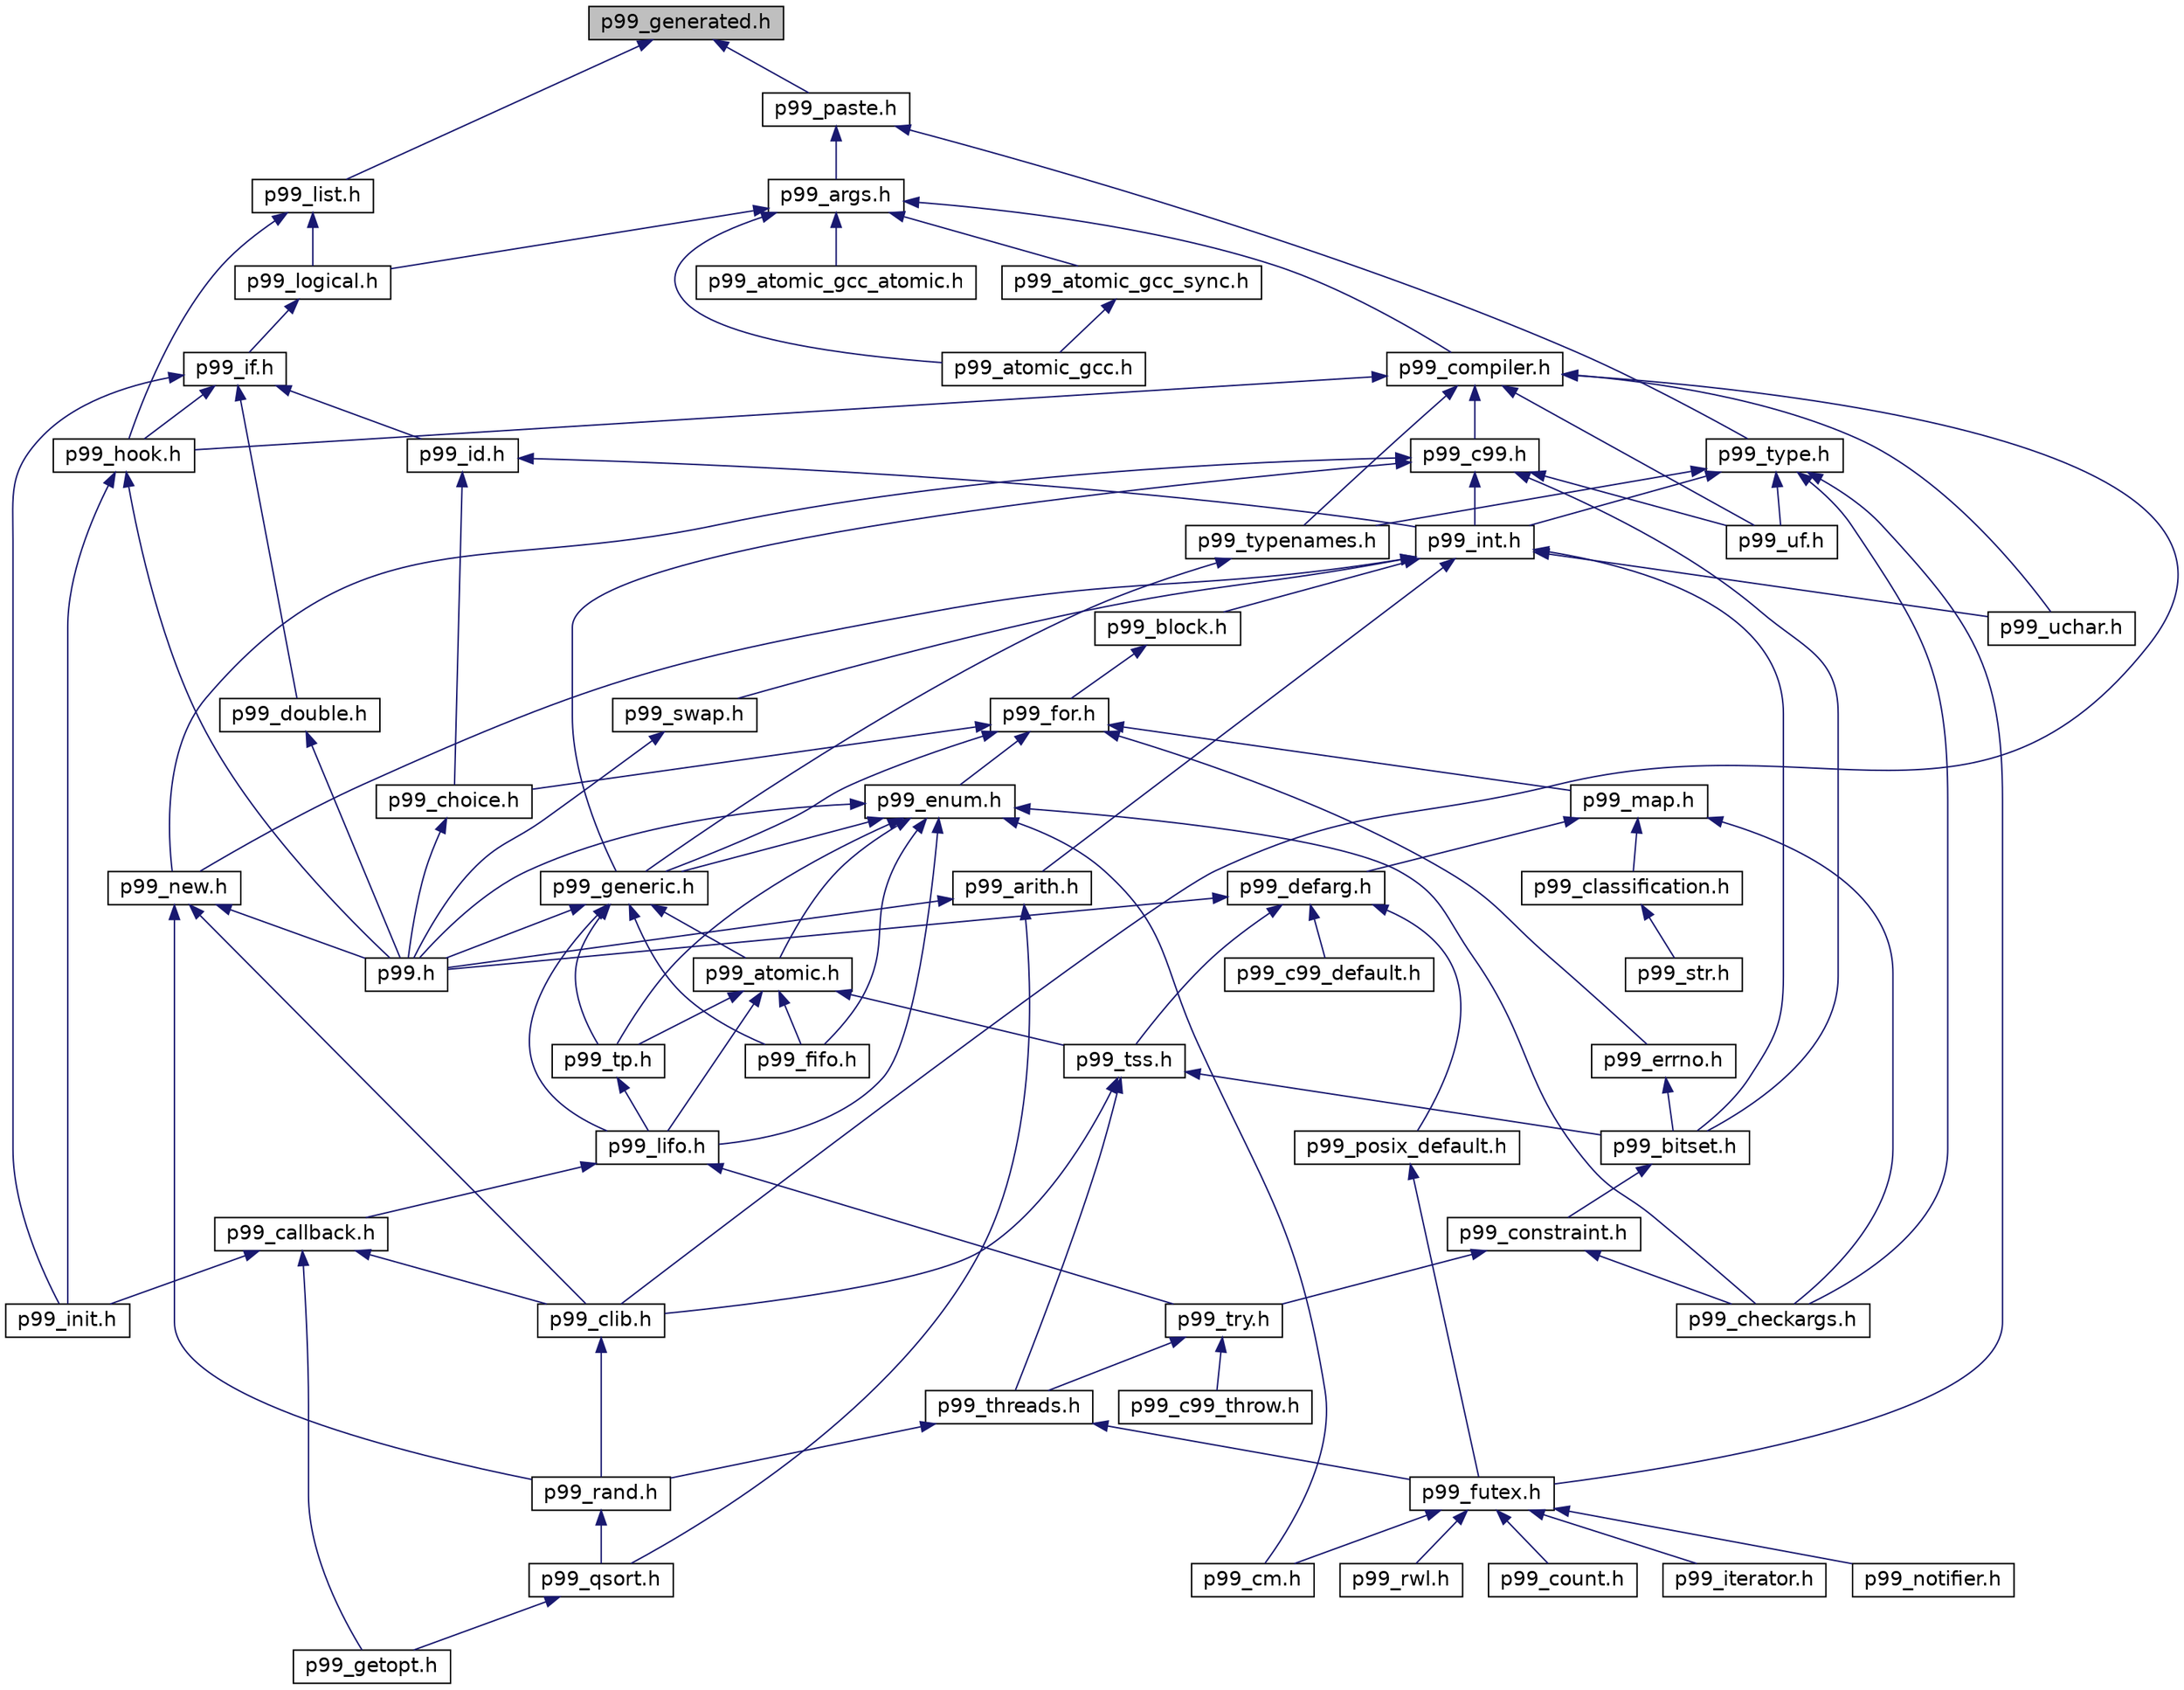 digraph "p99_generated.h"
{
 // LATEX_PDF_SIZE
  edge [fontname="Helvetica",fontsize="14",labelfontname="Helvetica",labelfontsize="14"];
  node [fontname="Helvetica",fontsize="14",shape=record];
  Node1 [label="p99_generated.h",height=0.2,width=0.4,color="black", fillcolor="grey75", style="filled", fontcolor="black",tooltip="automatically generated macros to handle variadic macros."];
  Node1 -> Node2 [dir="back",color="midnightblue",fontsize="14",style="solid",fontname="Helvetica"];
  Node2 [label="p99_paste.h",height=0.2,width=0.4,color="black", fillcolor="white", style="filled",URL="$p99__paste_8h.html",tooltip="macros that paste tokens in a predictable way"];
  Node2 -> Node3 [dir="back",color="midnightblue",fontsize="14",style="solid",fontname="Helvetica"];
  Node3 [label="p99_args.h",height=0.2,width=0.4,color="black", fillcolor="white", style="filled",URL="$p99__args_8h.html",tooltip="Providing macros that handle variadic macro argument lists."];
  Node3 -> Node4 [dir="back",color="midnightblue",fontsize="14",style="solid",fontname="Helvetica"];
  Node4 [label="p99_logical.h",height=0.2,width=0.4,color="black", fillcolor="white", style="filled",URL="$p99__logical_8h.html",tooltip="macros to handle Boolean conditions at compile time."];
  Node4 -> Node5 [dir="back",color="midnightblue",fontsize="14",style="solid",fontname="Helvetica"];
  Node5 [label="p99_if.h",height=0.2,width=0.4,color="black", fillcolor="white", style="filled",URL="$p99__if_8h.html",tooltip="preprocessor conditionals to use inside macros"];
  Node5 -> Node6 [dir="back",color="midnightblue",fontsize="14",style="solid",fontname="Helvetica"];
  Node6 [label="p99_id.h",height=0.2,width=0.4,color="black", fillcolor="white", style="filled",URL="$p99__id_8h.html",tooltip="Implement a simple FILEID that changes each time this file is included somewhere."];
  Node6 -> Node7 [dir="back",color="midnightblue",fontsize="14",style="solid",fontname="Helvetica"];
  Node7 [label="p99_choice.h",height=0.2,width=0.4,color="black", fillcolor="white", style="filled",URL="$p99__choice_8h.html",tooltip="Choice macros that implement ‘static inline’ table lookup."];
  Node7 -> Node8 [dir="back",color="midnightblue",fontsize="14",style="solid",fontname="Helvetica"];
  Node8 [label="p99.h",height=0.2,width=0.4,color="black", fillcolor="white", style="filled",URL="$p99_8h.html",tooltip="Use this to include all of P99."];
  Node6 -> Node9 [dir="back",color="midnightblue",fontsize="14",style="solid",fontname="Helvetica"];
  Node9 [label="p99_int.h",height=0.2,width=0.4,color="black", fillcolor="white", style="filled",URL="$p99__int_8h.html",tooltip="Macros handling integer types and initialization."];
  Node9 -> Node10 [dir="back",color="midnightblue",fontsize="14",style="solid",fontname="Helvetica"];
  Node10 [label="p99_block.h",height=0.2,width=0.4,color="black", fillcolor="white", style="filled",URL="$p99__block_8h.html",tooltip="Macros that implement controlling blocks."];
  Node10 -> Node11 [dir="back",color="midnightblue",fontsize="14",style="solid",fontname="Helvetica"];
  Node11 [label="p99_for.h",height=0.2,width=0.4,color="black", fillcolor="white", style="filled",URL="$p99__for_8h.html",tooltip="A preprocessor for loop implementation and some derived list handling macros."];
  Node11 -> Node7 [dir="back",color="midnightblue",fontsize="14",style="solid",fontname="Helvetica"];
  Node11 -> Node12 [dir="back",color="midnightblue",fontsize="14",style="solid",fontname="Helvetica"];
  Node12 [label="p99_map.h",height=0.2,width=0.4,color="black", fillcolor="white", style="filled",URL="$p99__map_8h.html",tooltip="macros to produce lists of statements or declarations."];
  Node12 -> Node13 [dir="back",color="midnightblue",fontsize="14",style="solid",fontname="Helvetica"];
  Node13 [label="p99_defarg.h",height=0.2,width=0.4,color="black", fillcolor="white", style="filled",URL="$p99__defarg_8h.html",tooltip="Macros for default arguments to functions."];
  Node13 -> Node8 [dir="back",color="midnightblue",fontsize="14",style="solid",fontname="Helvetica"];
  Node13 -> Node14 [dir="back",color="midnightblue",fontsize="14",style="solid",fontname="Helvetica"];
  Node14 [label="p99_tss.h",height=0.2,width=0.4,color="black", fillcolor="white", style="filled",URL="$p99__tss_8h.html",tooltip=" "];
  Node14 -> Node15 [dir="back",color="midnightblue",fontsize="14",style="solid",fontname="Helvetica"];
  Node15 [label="p99_bitset.h",height=0.2,width=0.4,color="black", fillcolor="white", style="filled",URL="$p99__bitset_8h.html",tooltip=" "];
  Node15 -> Node16 [dir="back",color="midnightblue",fontsize="14",style="solid",fontname="Helvetica"];
  Node16 [label="p99_constraint.h",height=0.2,width=0.4,color="black", fillcolor="white", style="filled",URL="$p99__constraint_8h.html",tooltip=" "];
  Node16 -> Node17 [dir="back",color="midnightblue",fontsize="14",style="solid",fontname="Helvetica"];
  Node17 [label="p99_try.h",height=0.2,width=0.4,color="black", fillcolor="white", style="filled",URL="$p99__try_8h.html",tooltip=" "];
  Node17 -> Node18 [dir="back",color="midnightblue",fontsize="14",style="solid",fontname="Helvetica"];
  Node18 [label="p99_c99_throw.h",height=0.2,width=0.4,color="black", fillcolor="white", style="filled",URL="$p99__c99__throw_8h.html",tooltip=" "];
  Node17 -> Node19 [dir="back",color="midnightblue",fontsize="14",style="solid",fontname="Helvetica"];
  Node19 [label="p99_threads.h",height=0.2,width=0.4,color="black", fillcolor="white", style="filled",URL="$p99__threads_8h.html",tooltip=" "];
  Node19 -> Node20 [dir="back",color="midnightblue",fontsize="14",style="solid",fontname="Helvetica"];
  Node20 [label="p99_futex.h",height=0.2,width=0.4,color="black", fillcolor="white", style="filled",URL="$p99__futex_8h.html",tooltip=" "];
  Node20 -> Node21 [dir="back",color="midnightblue",fontsize="14",style="solid",fontname="Helvetica"];
  Node21 [label="p99_cm.h",height=0.2,width=0.4,color="black", fillcolor="white", style="filled",URL="$p99__cm_8h.html",tooltip=" "];
  Node20 -> Node22 [dir="back",color="midnightblue",fontsize="14",style="solid",fontname="Helvetica"];
  Node22 [label="p99_count.h",height=0.2,width=0.4,color="black", fillcolor="white", style="filled",URL="$p99__count_8h.html",tooltip=" "];
  Node20 -> Node23 [dir="back",color="midnightblue",fontsize="14",style="solid",fontname="Helvetica"];
  Node23 [label="p99_iterator.h",height=0.2,width=0.4,color="black", fillcolor="white", style="filled",URL="$p99__iterator_8h.html",tooltip=" "];
  Node20 -> Node24 [dir="back",color="midnightblue",fontsize="14",style="solid",fontname="Helvetica"];
  Node24 [label="p99_notifier.h",height=0.2,width=0.4,color="black", fillcolor="white", style="filled",URL="$p99__notifier_8h.html",tooltip=" "];
  Node20 -> Node25 [dir="back",color="midnightblue",fontsize="14",style="solid",fontname="Helvetica"];
  Node25 [label="p99_rwl.h",height=0.2,width=0.4,color="black", fillcolor="white", style="filled",URL="$p99__rwl_8h.html",tooltip=" "];
  Node19 -> Node26 [dir="back",color="midnightblue",fontsize="14",style="solid",fontname="Helvetica"];
  Node26 [label="p99_rand.h",height=0.2,width=0.4,color="black", fillcolor="white", style="filled",URL="$p99__rand_8h.html",tooltip="An implementation of George Marsaglia's xorshift PRG with a period of about 2^160."];
  Node26 -> Node27 [dir="back",color="midnightblue",fontsize="14",style="solid",fontname="Helvetica"];
  Node27 [label="p99_qsort.h",height=0.2,width=0.4,color="black", fillcolor="white", style="filled",URL="$p99__qsort_8h.html",tooltip="An implementation of a sorting routine."];
  Node27 -> Node28 [dir="back",color="midnightblue",fontsize="14",style="solid",fontname="Helvetica"];
  Node28 [label="p99_getopt.h",height=0.2,width=0.4,color="black", fillcolor="white", style="filled",URL="$p99__getopt_8h.html",tooltip="Providing macros that handle variadic macro argument lists."];
  Node16 -> Node29 [dir="back",color="midnightblue",fontsize="14",style="solid",fontname="Helvetica"];
  Node29 [label="p99_checkargs.h",height=0.2,width=0.4,color="black", fillcolor="white", style="filled",URL="$p99__checkargs_8h.html",tooltip="Macros to check arguments to functions, in particular of variably modified types."];
  Node14 -> Node30 [dir="back",color="midnightblue",fontsize="14",style="solid",fontname="Helvetica"];
  Node30 [label="p99_clib.h",height=0.2,width=0.4,color="black", fillcolor="white", style="filled",URL="$p99__clib_8h.html",tooltip=" "];
  Node30 -> Node26 [dir="back",color="midnightblue",fontsize="14",style="solid",fontname="Helvetica"];
  Node14 -> Node19 [dir="back",color="midnightblue",fontsize="14",style="solid",fontname="Helvetica"];
  Node13 -> Node31 [dir="back",color="midnightblue",fontsize="14",style="solid",fontname="Helvetica"];
  Node31 [label="p99_c99_default.h",height=0.2,width=0.4,color="black", fillcolor="white", style="filled",URL="$p99__c99__default_8h.html",tooltip=" "];
  Node13 -> Node32 [dir="back",color="midnightblue",fontsize="14",style="solid",fontname="Helvetica"];
  Node32 [label="p99_posix_default.h",height=0.2,width=0.4,color="black", fillcolor="white", style="filled",URL="$p99__posix__default_8h.html",tooltip=" "];
  Node32 -> Node20 [dir="back",color="midnightblue",fontsize="14",style="solid",fontname="Helvetica"];
  Node12 -> Node29 [dir="back",color="midnightblue",fontsize="14",style="solid",fontname="Helvetica"];
  Node12 -> Node33 [dir="back",color="midnightblue",fontsize="14",style="solid",fontname="Helvetica"];
  Node33 [label="p99_classification.h",height=0.2,width=0.4,color="black", fillcolor="white", style="filled",URL="$p99__classification_8h.html",tooltip="classification of different types of token sequences"];
  Node33 -> Node34 [dir="back",color="midnightblue",fontsize="14",style="solid",fontname="Helvetica"];
  Node34 [label="p99_str.h",height=0.2,width=0.4,color="black", fillcolor="white", style="filled",URL="$p99__str_8h.html",tooltip="Provide a family of functions str2XX that provide a safer end-check with a position in the string ins..."];
  Node11 -> Node35 [dir="back",color="midnightblue",fontsize="14",style="solid",fontname="Helvetica"];
  Node35 [label="p99_enum.h",height=0.2,width=0.4,color="black", fillcolor="white", style="filled",URL="$p99__enum_8h.html",tooltip=" "];
  Node35 -> Node8 [dir="back",color="midnightblue",fontsize="14",style="solid",fontname="Helvetica"];
  Node35 -> Node36 [dir="back",color="midnightblue",fontsize="14",style="solid",fontname="Helvetica"];
  Node36 [label="p99_generic.h",height=0.2,width=0.4,color="black", fillcolor="white", style="filled",URL="$p99__generic_8h.html",tooltip=" "];
  Node36 -> Node8 [dir="back",color="midnightblue",fontsize="14",style="solid",fontname="Helvetica"];
  Node36 -> Node37 [dir="back",color="midnightblue",fontsize="14",style="solid",fontname="Helvetica"];
  Node37 [label="p99_atomic.h",height=0.2,width=0.4,color="black", fillcolor="white", style="filled",URL="$p99__atomic_8h.html",tooltip=" "];
  Node37 -> Node14 [dir="back",color="midnightblue",fontsize="14",style="solid",fontname="Helvetica"];
  Node37 -> Node38 [dir="back",color="midnightblue",fontsize="14",style="solid",fontname="Helvetica"];
  Node38 [label="p99_lifo.h",height=0.2,width=0.4,color="black", fillcolor="white", style="filled",URL="$p99__lifo_8h.html",tooltip=" "];
  Node38 -> Node17 [dir="back",color="midnightblue",fontsize="14",style="solid",fontname="Helvetica"];
  Node38 -> Node39 [dir="back",color="midnightblue",fontsize="14",style="solid",fontname="Helvetica"];
  Node39 [label="p99_callback.h",height=0.2,width=0.4,color="black", fillcolor="white", style="filled",URL="$p99__callback_8h.html",tooltip=" "];
  Node39 -> Node30 [dir="back",color="midnightblue",fontsize="14",style="solid",fontname="Helvetica"];
  Node39 -> Node28 [dir="back",color="midnightblue",fontsize="14",style="solid",fontname="Helvetica"];
  Node39 -> Node40 [dir="back",color="midnightblue",fontsize="14",style="solid",fontname="Helvetica"];
  Node40 [label="p99_init.h",height=0.2,width=0.4,color="black", fillcolor="white", style="filled",URL="$p99__init_8h.html",tooltip="Implement initialization functions that are executed early."];
  Node37 -> Node41 [dir="back",color="midnightblue",fontsize="14",style="solid",fontname="Helvetica"];
  Node41 [label="p99_tp.h",height=0.2,width=0.4,color="black", fillcolor="white", style="filled",URL="$p99__tp_8h.html",tooltip=" "];
  Node41 -> Node38 [dir="back",color="midnightblue",fontsize="14",style="solid",fontname="Helvetica"];
  Node37 -> Node42 [dir="back",color="midnightblue",fontsize="14",style="solid",fontname="Helvetica"];
  Node42 [label="p99_fifo.h",height=0.2,width=0.4,color="black", fillcolor="white", style="filled",URL="$p99__fifo_8h.html",tooltip=" "];
  Node36 -> Node38 [dir="back",color="midnightblue",fontsize="14",style="solid",fontname="Helvetica"];
  Node36 -> Node41 [dir="back",color="midnightblue",fontsize="14",style="solid",fontname="Helvetica"];
  Node36 -> Node42 [dir="back",color="midnightblue",fontsize="14",style="solid",fontname="Helvetica"];
  Node35 -> Node37 [dir="back",color="midnightblue",fontsize="14",style="solid",fontname="Helvetica"];
  Node35 -> Node38 [dir="back",color="midnightblue",fontsize="14",style="solid",fontname="Helvetica"];
  Node35 -> Node41 [dir="back",color="midnightblue",fontsize="14",style="solid",fontname="Helvetica"];
  Node35 -> Node29 [dir="back",color="midnightblue",fontsize="14",style="solid",fontname="Helvetica"];
  Node35 -> Node21 [dir="back",color="midnightblue",fontsize="14",style="solid",fontname="Helvetica"];
  Node35 -> Node42 [dir="back",color="midnightblue",fontsize="14",style="solid",fontname="Helvetica"];
  Node11 -> Node36 [dir="back",color="midnightblue",fontsize="14",style="solid",fontname="Helvetica"];
  Node11 -> Node43 [dir="back",color="midnightblue",fontsize="14",style="solid",fontname="Helvetica"];
  Node43 [label="p99_errno.h",height=0.2,width=0.4,color="black", fillcolor="white", style="filled",URL="$p99__errno_8h.html",tooltip=" "];
  Node43 -> Node15 [dir="back",color="midnightblue",fontsize="14",style="solid",fontname="Helvetica"];
  Node9 -> Node44 [dir="back",color="midnightblue",fontsize="14",style="solid",fontname="Helvetica"];
  Node44 [label="p99_new.h",height=0.2,width=0.4,color="black", fillcolor="white", style="filled",URL="$p99__new_8h.html",tooltip="Macros for initialization and allocation."];
  Node44 -> Node8 [dir="back",color="midnightblue",fontsize="14",style="solid",fontname="Helvetica"];
  Node44 -> Node30 [dir="back",color="midnightblue",fontsize="14",style="solid",fontname="Helvetica"];
  Node44 -> Node26 [dir="back",color="midnightblue",fontsize="14",style="solid",fontname="Helvetica"];
  Node9 -> Node45 [dir="back",color="midnightblue",fontsize="14",style="solid",fontname="Helvetica"];
  Node45 [label="p99_swap.h",height=0.2,width=0.4,color="black", fillcolor="white", style="filled",URL="$p99__swap_8h.html",tooltip=" "];
  Node45 -> Node8 [dir="back",color="midnightblue",fontsize="14",style="solid",fontname="Helvetica"];
  Node9 -> Node46 [dir="back",color="midnightblue",fontsize="14",style="solid",fontname="Helvetica"];
  Node46 [label="p99_arith.h",height=0.2,width=0.4,color="black", fillcolor="white", style="filled",URL="$p99__arith_8h.html",tooltip="Branchless arithmetic and bit twiddling snippets."];
  Node46 -> Node8 [dir="back",color="midnightblue",fontsize="14",style="solid",fontname="Helvetica"];
  Node46 -> Node27 [dir="back",color="midnightblue",fontsize="14",style="solid",fontname="Helvetica"];
  Node9 -> Node15 [dir="back",color="midnightblue",fontsize="14",style="solid",fontname="Helvetica"];
  Node9 -> Node47 [dir="back",color="midnightblue",fontsize="14",style="solid",fontname="Helvetica"];
  Node47 [label="p99_uchar.h",height=0.2,width=0.4,color="black", fillcolor="white", style="filled",URL="$p99__uchar_8h.html",tooltip="Emulate the unicode support of uchar.h if that is not provided."];
  Node5 -> Node48 [dir="back",color="midnightblue",fontsize="14",style="solid",fontname="Helvetica"];
  Node48 [label="p99_double.h",height=0.2,width=0.4,color="black", fillcolor="white", style="filled",URL="$p99__double_8h.html",tooltip="Build decimal or hexadecimal double constants with macros."];
  Node48 -> Node8 [dir="back",color="midnightblue",fontsize="14",style="solid",fontname="Helvetica"];
  Node5 -> Node49 [dir="back",color="midnightblue",fontsize="14",style="solid",fontname="Helvetica"];
  Node49 [label="p99_hook.h",height=0.2,width=0.4,color="black", fillcolor="white", style="filled",URL="$p99__hook_8h.html",tooltip="Compiler specific hook functions to execute at load/unload time."];
  Node49 -> Node8 [dir="back",color="midnightblue",fontsize="14",style="solid",fontname="Helvetica"];
  Node49 -> Node40 [dir="back",color="midnightblue",fontsize="14",style="solid",fontname="Helvetica"];
  Node5 -> Node40 [dir="back",color="midnightblue",fontsize="14",style="solid",fontname="Helvetica"];
  Node3 -> Node50 [dir="back",color="midnightblue",fontsize="14",style="solid",fontname="Helvetica"];
  Node50 [label="p99_compiler.h",height=0.2,width=0.4,color="black", fillcolor="white", style="filled",URL="$p99__compiler_8h.html",tooltip="Group compiler dependencies together in one file."];
  Node50 -> Node51 [dir="back",color="midnightblue",fontsize="14",style="solid",fontname="Helvetica"];
  Node51 [label="p99_c99.h",height=0.2,width=0.4,color="black", fillcolor="white", style="filled",URL="$p99__c99_8h.html",tooltip="C99 specific include files that are required by the standard."];
  Node51 -> Node9 [dir="back",color="midnightblue",fontsize="14",style="solid",fontname="Helvetica"];
  Node51 -> Node44 [dir="back",color="midnightblue",fontsize="14",style="solid",fontname="Helvetica"];
  Node51 -> Node36 [dir="back",color="midnightblue",fontsize="14",style="solid",fontname="Helvetica"];
  Node51 -> Node15 [dir="back",color="midnightblue",fontsize="14",style="solid",fontname="Helvetica"];
  Node51 -> Node52 [dir="back",color="midnightblue",fontsize="14",style="solid",fontname="Helvetica"];
  Node52 [label="p99_uf.h",height=0.2,width=0.4,color="black", fillcolor="white", style="filled",URL="$p99__uf_8h.html",tooltip=" "];
  Node50 -> Node53 [dir="back",color="midnightblue",fontsize="14",style="solid",fontname="Helvetica"];
  Node53 [label="p99_typenames.h",height=0.2,width=0.4,color="black", fillcolor="white", style="filled",URL="$p99__typenames_8h.html",tooltip="Declare types derived from the standard types."];
  Node53 -> Node36 [dir="back",color="midnightblue",fontsize="14",style="solid",fontname="Helvetica"];
  Node50 -> Node49 [dir="back",color="midnightblue",fontsize="14",style="solid",fontname="Helvetica"];
  Node50 -> Node30 [dir="back",color="midnightblue",fontsize="14",style="solid",fontname="Helvetica"];
  Node50 -> Node47 [dir="back",color="midnightblue",fontsize="14",style="solid",fontname="Helvetica"];
  Node50 -> Node52 [dir="back",color="midnightblue",fontsize="14",style="solid",fontname="Helvetica"];
  Node3 -> Node54 [dir="back",color="midnightblue",fontsize="14",style="solid",fontname="Helvetica"];
  Node54 [label="p99_atomic_gcc.h",height=0.2,width=0.4,color="black", fillcolor="white", style="filled",URL="$p99__atomic__gcc_8h.html",tooltip="Implement some of the atomic operations as fallback to gcc' builtins."];
  Node3 -> Node55 [dir="back",color="midnightblue",fontsize="14",style="solid",fontname="Helvetica"];
  Node55 [label="p99_atomic_gcc_sync.h",height=0.2,width=0.4,color="black", fillcolor="white", style="filled",URL="$p99__atomic__gcc__sync_8h.html",tooltip="Implement some of the atomic operations as fallback to gcc' __sync builtins."];
  Node55 -> Node54 [dir="back",color="midnightblue",fontsize="14",style="solid",fontname="Helvetica"];
  Node3 -> Node56 [dir="back",color="midnightblue",fontsize="14",style="solid",fontname="Helvetica"];
  Node56 [label="p99_atomic_gcc_atomic.h",height=0.2,width=0.4,color="black", fillcolor="white", style="filled",URL="$p99__atomic__gcc__atomic_8h.html",tooltip="Implement some of the atomic operations as fallback to gcc' __atomic builtins."];
  Node2 -> Node57 [dir="back",color="midnightblue",fontsize="14",style="solid",fontname="Helvetica"];
  Node57 [label="p99_type.h",height=0.2,width=0.4,color="black", fillcolor="white", style="filled",URL="$p99__type_8h.html",tooltip=" "];
  Node57 -> Node9 [dir="back",color="midnightblue",fontsize="14",style="solid",fontname="Helvetica"];
  Node57 -> Node53 [dir="back",color="midnightblue",fontsize="14",style="solid",fontname="Helvetica"];
  Node57 -> Node29 [dir="back",color="midnightblue",fontsize="14",style="solid",fontname="Helvetica"];
  Node57 -> Node20 [dir="back",color="midnightblue",fontsize="14",style="solid",fontname="Helvetica"];
  Node57 -> Node52 [dir="back",color="midnightblue",fontsize="14",style="solid",fontname="Helvetica"];
  Node1 -> Node58 [dir="back",color="midnightblue",fontsize="14",style="solid",fontname="Helvetica"];
  Node58 [label="p99_list.h",height=0.2,width=0.4,color="black", fillcolor="white", style="filled",URL="$p99__list_8h.html",tooltip="Basis macros to process the parameter list of a variadic macro."];
  Node58 -> Node4 [dir="back",color="midnightblue",fontsize="14",style="solid",fontname="Helvetica"];
  Node58 -> Node49 [dir="back",color="midnightblue",fontsize="14",style="solid",fontname="Helvetica"];
}
